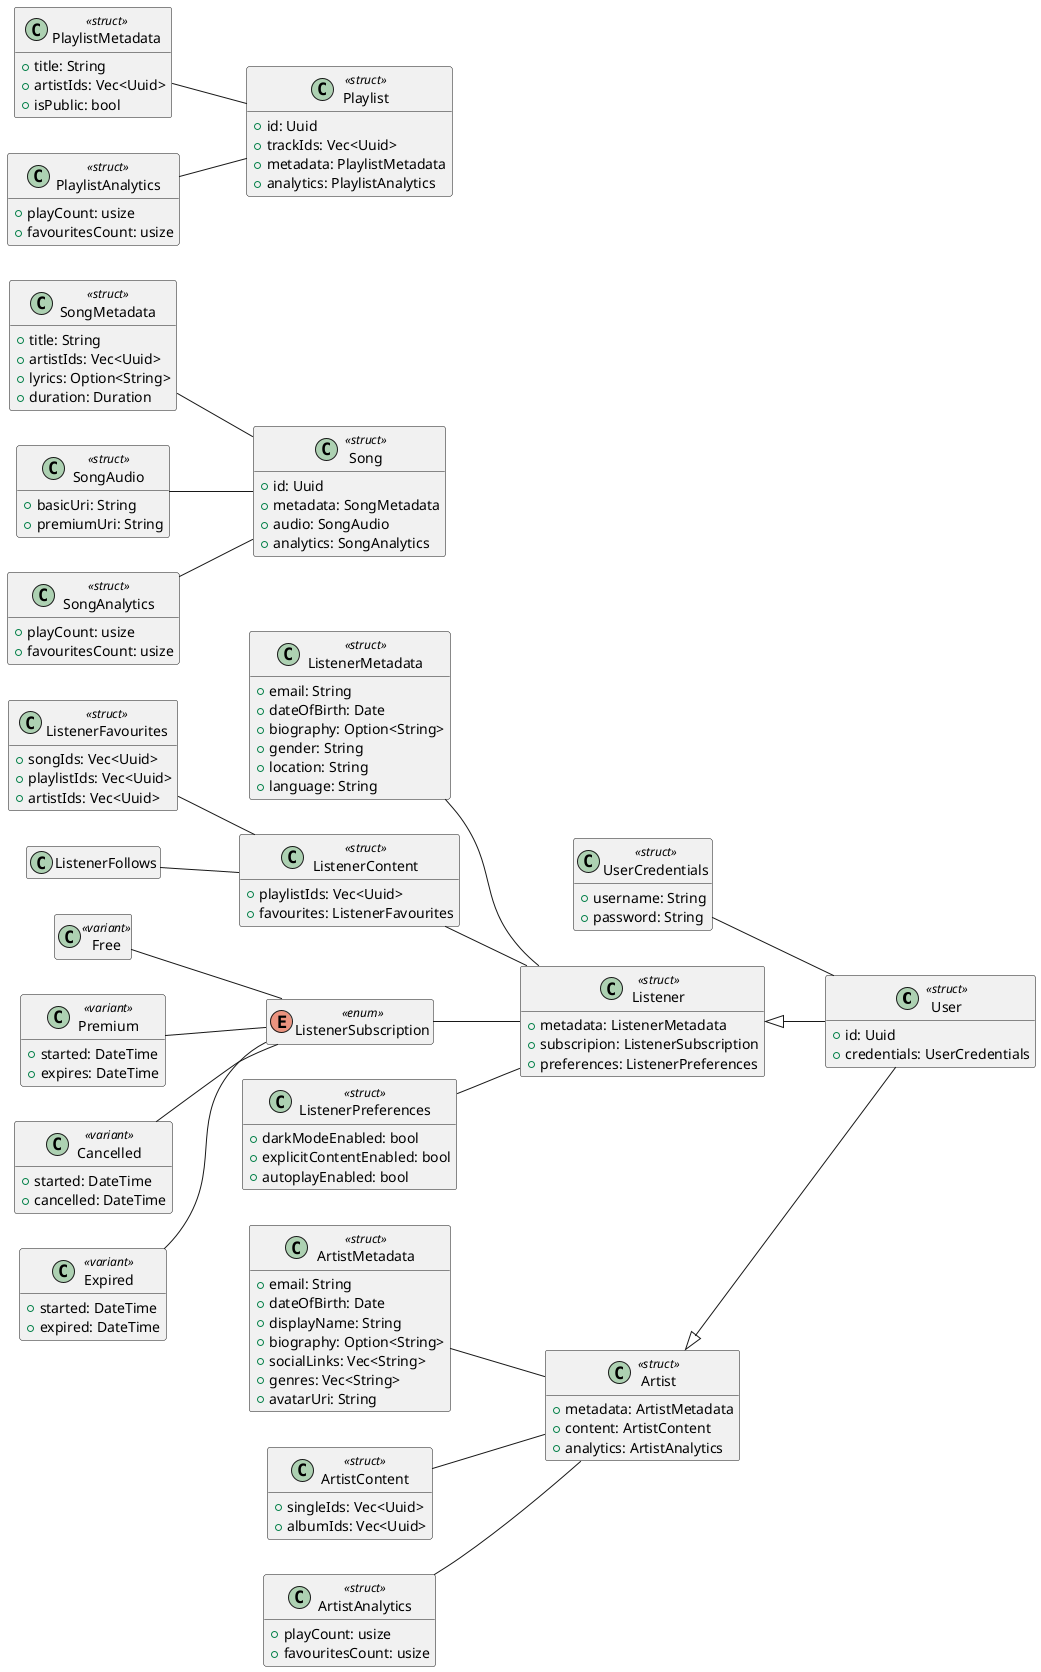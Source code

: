 @startuml

left to right direction
hide empty members
skinparam BackgroundColor transparent

class User <<struct>> {
  + id: Uuid
  + credentials: UserCredentials
}

class UserCredentials <<struct>> {
  + username: String
  + password: String
}

UserCredentials -- User

class Listener <<struct>> {
  + metadata: ListenerMetadata
  + subscripion: ListenerSubscription
  + preferences: ListenerPreferences
}

Listener <|-- User

class ListenerMetadata <<struct>> {
  + email: String
  + dateOfBirth: Date
  + biography: Option<String>
  + gender: String
  + location: String
  + language: String
}

ListenerMetadata -- Listener

class ListenerContent <<struct>> {
  + playlistIds: Vec<Uuid>
  + favourites: ListenerFavourites
}

ListenerContent -- Listener

class ListenerFavourites <<struct>> {
  + songIds: Vec<Uuid>
  + playlistIds: Vec<Uuid>
  + artistIds: Vec<Uuid>
}

ListenerFavourites -- ListenerContent

ListenerFollows -- ListenerContent

enum ListenerSubscription <<enum>> {
}

ListenerSubscription -- Listener

class Free <<variant>> {
}

Free -- ListenerSubscription

class Premium <<variant>> {
  + started: DateTime
  + expires: DateTime
}

Premium -- ListenerSubscription

class Cancelled <<variant>> {
  + started: DateTime
  + cancelled: DateTime
}

Cancelled -- ListenerSubscription

class Expired <<variant>> {
  + started: DateTime
  + expired: DateTime
}

Expired -- ListenerSubscription

class ListenerPreferences <<struct>> {
  + darkModeEnabled: bool
  + explicitContentEnabled: bool
  + autoplayEnabled: bool
}

ListenerPreferences -- Listener

class Artist <<struct>> {
  + metadata: ArtistMetadata
  + content: ArtistContent
  + analytics: ArtistAnalytics
}

Artist <|-- User

class ArtistMetadata <<struct>> {
  + email: String
  + dateOfBirth: Date
  + displayName: String
  + biography: Option<String>
  + socialLinks: Vec<String>
  + genres: Vec<String>
  + avatarUri: String
}

ArtistMetadata -- Artist

class ArtistContent <<struct>> {
  + singleIds: Vec<Uuid>
  + albumIds: Vec<Uuid>
}

ArtistContent -- Artist

class ArtistAnalytics <<struct>> {
  + playCount: usize
  + favouritesCount: usize
}

ArtistAnalytics -- Artist

class Song <<struct>> {
  + id: Uuid
  + metadata: SongMetadata
  + audio: SongAudio
  + analytics: SongAnalytics
}

class SongMetadata <<struct>> {
  + title: String
  + artistIds: Vec<Uuid>
  + lyrics: Option<String>
  + duration: Duration
}

SongMetadata -- Song

class SongAudio <<struct>> {
  + basicUri: String
  + premiumUri: String
}

SongAudio -- Song

class SongAnalytics <<struct>> {
  + playCount: usize
  + favouritesCount: usize
}

SongAnalytics -- Song

class Playlist <<struct>> {
  + id: Uuid
  + trackIds: Vec<Uuid>
  + metadata: PlaylistMetadata
  + analytics: PlaylistAnalytics
}

class PlaylistMetadata <<struct>> {
  + title: String
  + artistIds: Vec<Uuid>
  + isPublic: bool
}

PlaylistMetadata -- Playlist

class PlaylistAnalytics <<struct>> {
  + playCount: usize
  + favouritesCount: usize
}

PlaylistAnalytics -- Playlist

@enduml

